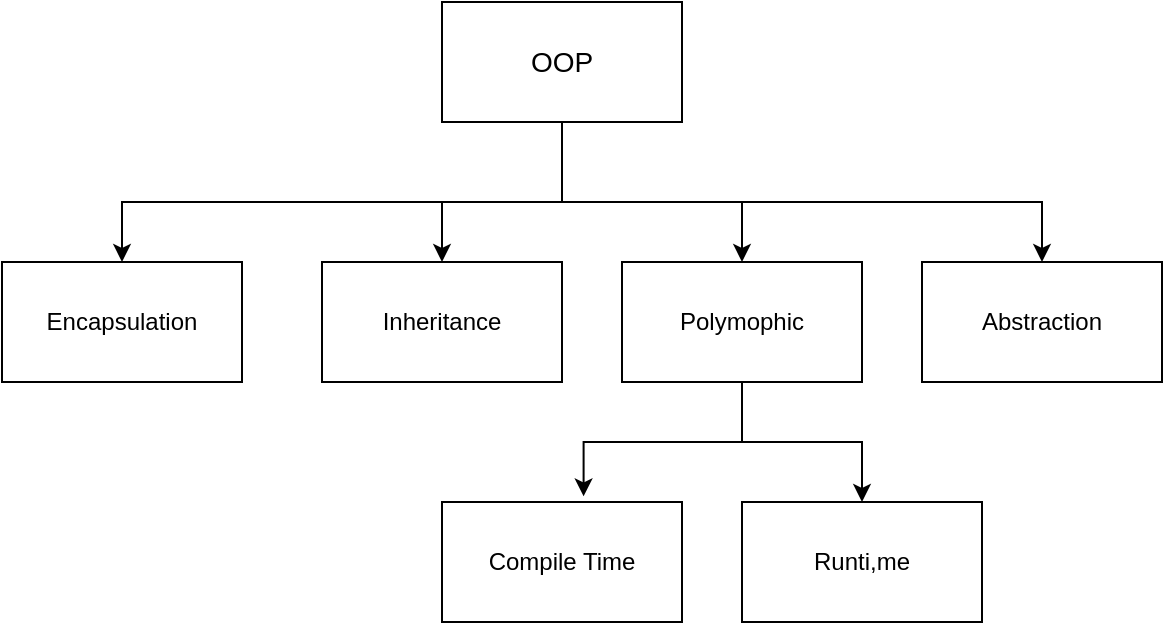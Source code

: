 <mxfile version="26.0.4">
  <diagram name="Page-1" id="it7icIq0rn1bwRagTE6k">
    <mxGraphModel dx="1050" dy="617" grid="1" gridSize="10" guides="1" tooltips="1" connect="1" arrows="1" fold="1" page="1" pageScale="1" pageWidth="850" pageHeight="1100" math="0" shadow="0">
      <root>
        <mxCell id="0" />
        <mxCell id="1" parent="0" />
        <mxCell id="DkttrnTgEWvrrLqBc2O_-8" style="edgeStyle=orthogonalEdgeStyle;rounded=0;orthogonalLoop=1;jettySize=auto;html=1;" edge="1" parent="1" source="DkttrnTgEWvrrLqBc2O_-1" target="DkttrnTgEWvrrLqBc2O_-2">
          <mxGeometry relative="1" as="geometry">
            <Array as="points">
              <mxPoint x="380" y="170" />
              <mxPoint x="160" y="170" />
            </Array>
          </mxGeometry>
        </mxCell>
        <mxCell id="DkttrnTgEWvrrLqBc2O_-9" style="edgeStyle=orthogonalEdgeStyle;rounded=0;orthogonalLoop=1;jettySize=auto;html=1;" edge="1" parent="1" source="DkttrnTgEWvrrLqBc2O_-1" target="DkttrnTgEWvrrLqBc2O_-3">
          <mxGeometry relative="1" as="geometry">
            <Array as="points">
              <mxPoint x="380" y="170" />
              <mxPoint x="320" y="170" />
            </Array>
          </mxGeometry>
        </mxCell>
        <mxCell id="DkttrnTgEWvrrLqBc2O_-10" style="edgeStyle=orthogonalEdgeStyle;rounded=0;orthogonalLoop=1;jettySize=auto;html=1;" edge="1" parent="1" source="DkttrnTgEWvrrLqBc2O_-1" target="DkttrnTgEWvrrLqBc2O_-5">
          <mxGeometry relative="1" as="geometry">
            <Array as="points">
              <mxPoint x="380" y="170" />
              <mxPoint x="470" y="170" />
            </Array>
          </mxGeometry>
        </mxCell>
        <mxCell id="DkttrnTgEWvrrLqBc2O_-11" style="edgeStyle=orthogonalEdgeStyle;rounded=0;orthogonalLoop=1;jettySize=auto;html=1;" edge="1" parent="1" source="DkttrnTgEWvrrLqBc2O_-1" target="DkttrnTgEWvrrLqBc2O_-4">
          <mxGeometry relative="1" as="geometry">
            <Array as="points">
              <mxPoint x="380" y="170" />
              <mxPoint x="620" y="170" />
            </Array>
          </mxGeometry>
        </mxCell>
        <mxCell id="DkttrnTgEWvrrLqBc2O_-1" value="&lt;font style=&quot;font-size: 14px;&quot;&gt;OOP&lt;/font&gt;" style="rounded=0;whiteSpace=wrap;html=1;" vertex="1" parent="1">
          <mxGeometry x="320" y="70" width="120" height="60" as="geometry" />
        </mxCell>
        <mxCell id="DkttrnTgEWvrrLqBc2O_-2" value="Encapsulation" style="rounded=0;whiteSpace=wrap;html=1;" vertex="1" parent="1">
          <mxGeometry x="100" y="200" width="120" height="60" as="geometry" />
        </mxCell>
        <mxCell id="DkttrnTgEWvrrLqBc2O_-3" value="Inheritance" style="rounded=0;whiteSpace=wrap;html=1;" vertex="1" parent="1">
          <mxGeometry x="260" y="200" width="120" height="60" as="geometry" />
        </mxCell>
        <mxCell id="DkttrnTgEWvrrLqBc2O_-4" value="Abstraction" style="rounded=0;whiteSpace=wrap;html=1;" vertex="1" parent="1">
          <mxGeometry x="560" y="200" width="120" height="60" as="geometry" />
        </mxCell>
        <mxCell id="DkttrnTgEWvrrLqBc2O_-13" style="edgeStyle=orthogonalEdgeStyle;rounded=0;orthogonalLoop=1;jettySize=auto;html=1;" edge="1" parent="1" source="DkttrnTgEWvrrLqBc2O_-5" target="DkttrnTgEWvrrLqBc2O_-7">
          <mxGeometry relative="1" as="geometry" />
        </mxCell>
        <mxCell id="DkttrnTgEWvrrLqBc2O_-5" value="Polymophic" style="rounded=0;whiteSpace=wrap;html=1;" vertex="1" parent="1">
          <mxGeometry x="410" y="200" width="120" height="60" as="geometry" />
        </mxCell>
        <mxCell id="DkttrnTgEWvrrLqBc2O_-6" value="Compile Time" style="rounded=0;whiteSpace=wrap;html=1;" vertex="1" parent="1">
          <mxGeometry x="320" y="320" width="120" height="60" as="geometry" />
        </mxCell>
        <mxCell id="DkttrnTgEWvrrLqBc2O_-7" value="Runti,me" style="rounded=0;whiteSpace=wrap;html=1;" vertex="1" parent="1">
          <mxGeometry x="470" y="320" width="120" height="60" as="geometry" />
        </mxCell>
        <mxCell id="DkttrnTgEWvrrLqBc2O_-12" style="edgeStyle=orthogonalEdgeStyle;rounded=0;orthogonalLoop=1;jettySize=auto;html=1;entryX=0.59;entryY=-0.047;entryDx=0;entryDy=0;entryPerimeter=0;" edge="1" parent="1" source="DkttrnTgEWvrrLqBc2O_-5" target="DkttrnTgEWvrrLqBc2O_-6">
          <mxGeometry relative="1" as="geometry" />
        </mxCell>
      </root>
    </mxGraphModel>
  </diagram>
</mxfile>
